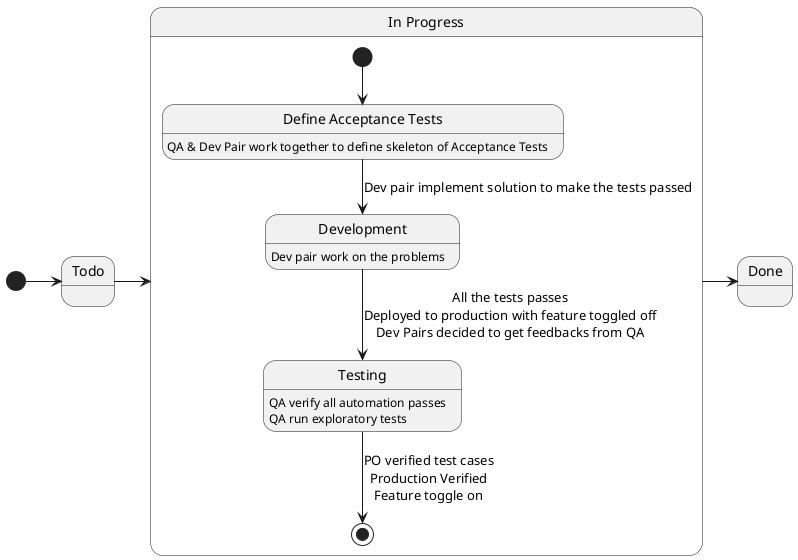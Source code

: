 @startuml

state todo as "Todo"


state inProgress as "In Progress" {
  state defineTests as "Define Acceptance Tests"
  defineTests: QA & Dev Pair work together to define skeleton of Acceptance Tests

  state development as "Development"
  development: Dev pair work on the problems

  state testing as "Testing"
  testing: QA verify all automation passes
  testing: QA run exploratory tests

  [*] --> defineTests
  defineTests --> development: Dev pair implement solution to make the tests passed
  development --> testing: All the tests passes\nDeployed to production with feature toggled off\nDev Pairs decided to get feedbacks from QA
  testing --> [*]: PO verified test cases\nProduction Verified\nFeature toggle on
}

state done as "Done"

[*] -> todo
todo -> inProgress
inProgress -> done

@enduml